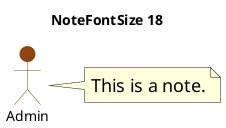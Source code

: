 @startuml

'!include ../../../plantuml-styles/plantuml-ae-skinparam-ex.iuml

skinparam ActorBorderColor   SaddleBrown
skinparam ActorBackgroundColor SaddleBrown

skinparam NoteFontSize 18

title NoteFontSize 18

:Admin: #saddleBrown
actor Admin

note right of Admin : This is a note.

@enduml